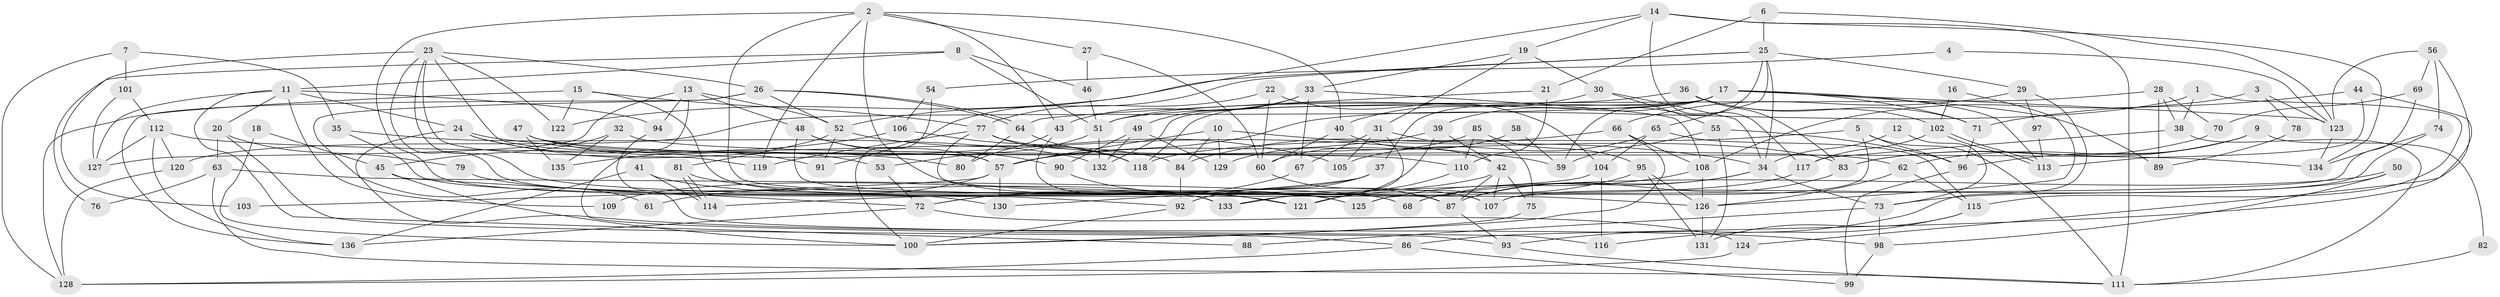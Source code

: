 // Generated by graph-tools (version 1.1) at 2025/50/03/09/25 03:50:13]
// undirected, 136 vertices, 272 edges
graph export_dot {
graph [start="1"]
  node [color=gray90,style=filled];
  1;
  2;
  3;
  4;
  5;
  6;
  7;
  8;
  9;
  10;
  11;
  12;
  13;
  14;
  15;
  16;
  17;
  18;
  19;
  20;
  21;
  22;
  23;
  24;
  25;
  26;
  27;
  28;
  29;
  30;
  31;
  32;
  33;
  34;
  35;
  36;
  37;
  38;
  39;
  40;
  41;
  42;
  43;
  44;
  45;
  46;
  47;
  48;
  49;
  50;
  51;
  52;
  53;
  54;
  55;
  56;
  57;
  58;
  59;
  60;
  61;
  62;
  63;
  64;
  65;
  66;
  67;
  68;
  69;
  70;
  71;
  72;
  73;
  74;
  75;
  76;
  77;
  78;
  79;
  80;
  81;
  82;
  83;
  84;
  85;
  86;
  87;
  88;
  89;
  90;
  91;
  92;
  93;
  94;
  95;
  96;
  97;
  98;
  99;
  100;
  101;
  102;
  103;
  104;
  105;
  106;
  107;
  108;
  109;
  110;
  111;
  112;
  113;
  114;
  115;
  116;
  117;
  118;
  119;
  120;
  121;
  122;
  123;
  124;
  125;
  126;
  127;
  128;
  129;
  130;
  131;
  132;
  133;
  134;
  135;
  136;
  1 -- 38;
  1 -- 115;
  1 -- 57;
  2 -- 92;
  2 -- 40;
  2 -- 27;
  2 -- 43;
  2 -- 87;
  2 -- 107;
  2 -- 119;
  3 -- 123;
  3 -- 108;
  3 -- 78;
  4 -- 123;
  4 -- 54;
  5 -- 111;
  5 -- 118;
  5 -- 96;
  5 -- 107;
  6 -- 123;
  6 -- 21;
  6 -- 25;
  7 -- 101;
  7 -- 128;
  7 -- 35;
  8 -- 11;
  8 -- 46;
  8 -- 51;
  8 -- 76;
  9 -- 96;
  9 -- 83;
  9 -- 62;
  9 -- 82;
  10 -- 57;
  10 -- 84;
  10 -- 34;
  10 -- 129;
  11 -- 127;
  11 -- 24;
  11 -- 20;
  11 -- 88;
  11 -- 94;
  11 -- 109;
  12 -- 73;
  12 -- 34;
  13 -- 93;
  13 -- 48;
  13 -- 52;
  13 -- 94;
  13 -- 127;
  14 -- 52;
  14 -- 19;
  14 -- 111;
  14 -- 117;
  14 -- 134;
  15 -- 122;
  15 -- 68;
  15 -- 77;
  15 -- 128;
  16 -- 102;
  16 -- 126;
  17 -- 39;
  17 -- 132;
  17 -- 37;
  17 -- 71;
  17 -- 89;
  17 -- 113;
  17 -- 118;
  17 -- 120;
  17 -- 123;
  18 -- 45;
  18 -- 100;
  19 -- 30;
  19 -- 33;
  19 -- 31;
  20 -- 86;
  20 -- 63;
  20 -- 79;
  21 -- 110;
  21 -- 64;
  22 -- 77;
  22 -- 60;
  22 -- 104;
  23 -- 119;
  23 -- 26;
  23 -- 57;
  23 -- 103;
  23 -- 122;
  23 -- 125;
  23 -- 126;
  24 -- 91;
  24 -- 59;
  24 -- 80;
  24 -- 98;
  25 -- 29;
  25 -- 34;
  25 -- 59;
  25 -- 65;
  25 -- 91;
  25 -- 122;
  26 -- 136;
  26 -- 64;
  26 -- 64;
  26 -- 52;
  26 -- 61;
  27 -- 60;
  27 -- 46;
  28 -- 70;
  28 -- 51;
  28 -- 38;
  28 -- 89;
  29 -- 93;
  29 -- 66;
  29 -- 97;
  30 -- 34;
  30 -- 55;
  30 -- 40;
  31 -- 133;
  31 -- 67;
  31 -- 75;
  31 -- 105;
  32 -- 45;
  32 -- 110;
  32 -- 135;
  33 -- 49;
  33 -- 43;
  33 -- 67;
  33 -- 108;
  34 -- 68;
  34 -- 73;
  34 -- 87;
  35 -- 130;
  35 -- 132;
  36 -- 51;
  36 -- 83;
  36 -- 71;
  36 -- 102;
  37 -- 72;
  37 -- 92;
  37 -- 130;
  38 -- 117;
  38 -- 111;
  39 -- 42;
  39 -- 57;
  39 -- 92;
  40 -- 42;
  40 -- 60;
  41 -- 125;
  41 -- 114;
  41 -- 136;
  42 -- 87;
  42 -- 107;
  42 -- 75;
  42 -- 109;
  43 -- 80;
  43 -- 133;
  44 -- 113;
  44 -- 71;
  44 -- 124;
  45 -- 100;
  45 -- 72;
  46 -- 51;
  47 -- 84;
  47 -- 62;
  47 -- 53;
  47 -- 135;
  48 -- 57;
  48 -- 87;
  48 -- 90;
  49 -- 90;
  49 -- 132;
  49 -- 129;
  50 -- 73;
  50 -- 68;
  50 -- 98;
  51 -- 53;
  51 -- 132;
  52 -- 81;
  52 -- 91;
  52 -- 105;
  53 -- 72;
  54 -- 106;
  54 -- 100;
  55 -- 131;
  55 -- 96;
  55 -- 59;
  56 -- 86;
  56 -- 123;
  56 -- 69;
  56 -- 74;
  57 -- 61;
  57 -- 103;
  57 -- 130;
  58 -- 59;
  58 -- 60;
  60 -- 87;
  62 -- 115;
  62 -- 126;
  63 -- 111;
  63 -- 68;
  63 -- 76;
  64 -- 118;
  64 -- 80;
  65 -- 105;
  65 -- 104;
  65 -- 115;
  66 -- 100;
  66 -- 108;
  66 -- 84;
  67 -- 72;
  69 -- 125;
  69 -- 70;
  70 -- 83;
  71 -- 96;
  72 -- 124;
  72 -- 136;
  73 -- 98;
  73 -- 88;
  74 -- 107;
  74 -- 134;
  75 -- 100;
  77 -- 107;
  77 -- 83;
  77 -- 118;
  77 -- 119;
  78 -- 89;
  79 -- 133;
  81 -- 114;
  81 -- 114;
  81 -- 121;
  82 -- 111;
  83 -- 87;
  84 -- 92;
  85 -- 95;
  85 -- 129;
  85 -- 110;
  86 -- 128;
  86 -- 99;
  87 -- 93;
  90 -- 121;
  92 -- 100;
  93 -- 111;
  94 -- 116;
  95 -- 126;
  95 -- 131;
  95 -- 121;
  96 -- 99;
  97 -- 113;
  98 -- 99;
  101 -- 127;
  101 -- 112;
  102 -- 113;
  102 -- 113;
  102 -- 117;
  104 -- 114;
  104 -- 116;
  106 -- 118;
  106 -- 135;
  108 -- 126;
  108 -- 125;
  110 -- 121;
  112 -- 134;
  112 -- 136;
  112 -- 120;
  112 -- 127;
  115 -- 116;
  115 -- 131;
  117 -- 133;
  120 -- 128;
  123 -- 134;
  124 -- 128;
  126 -- 131;
}
